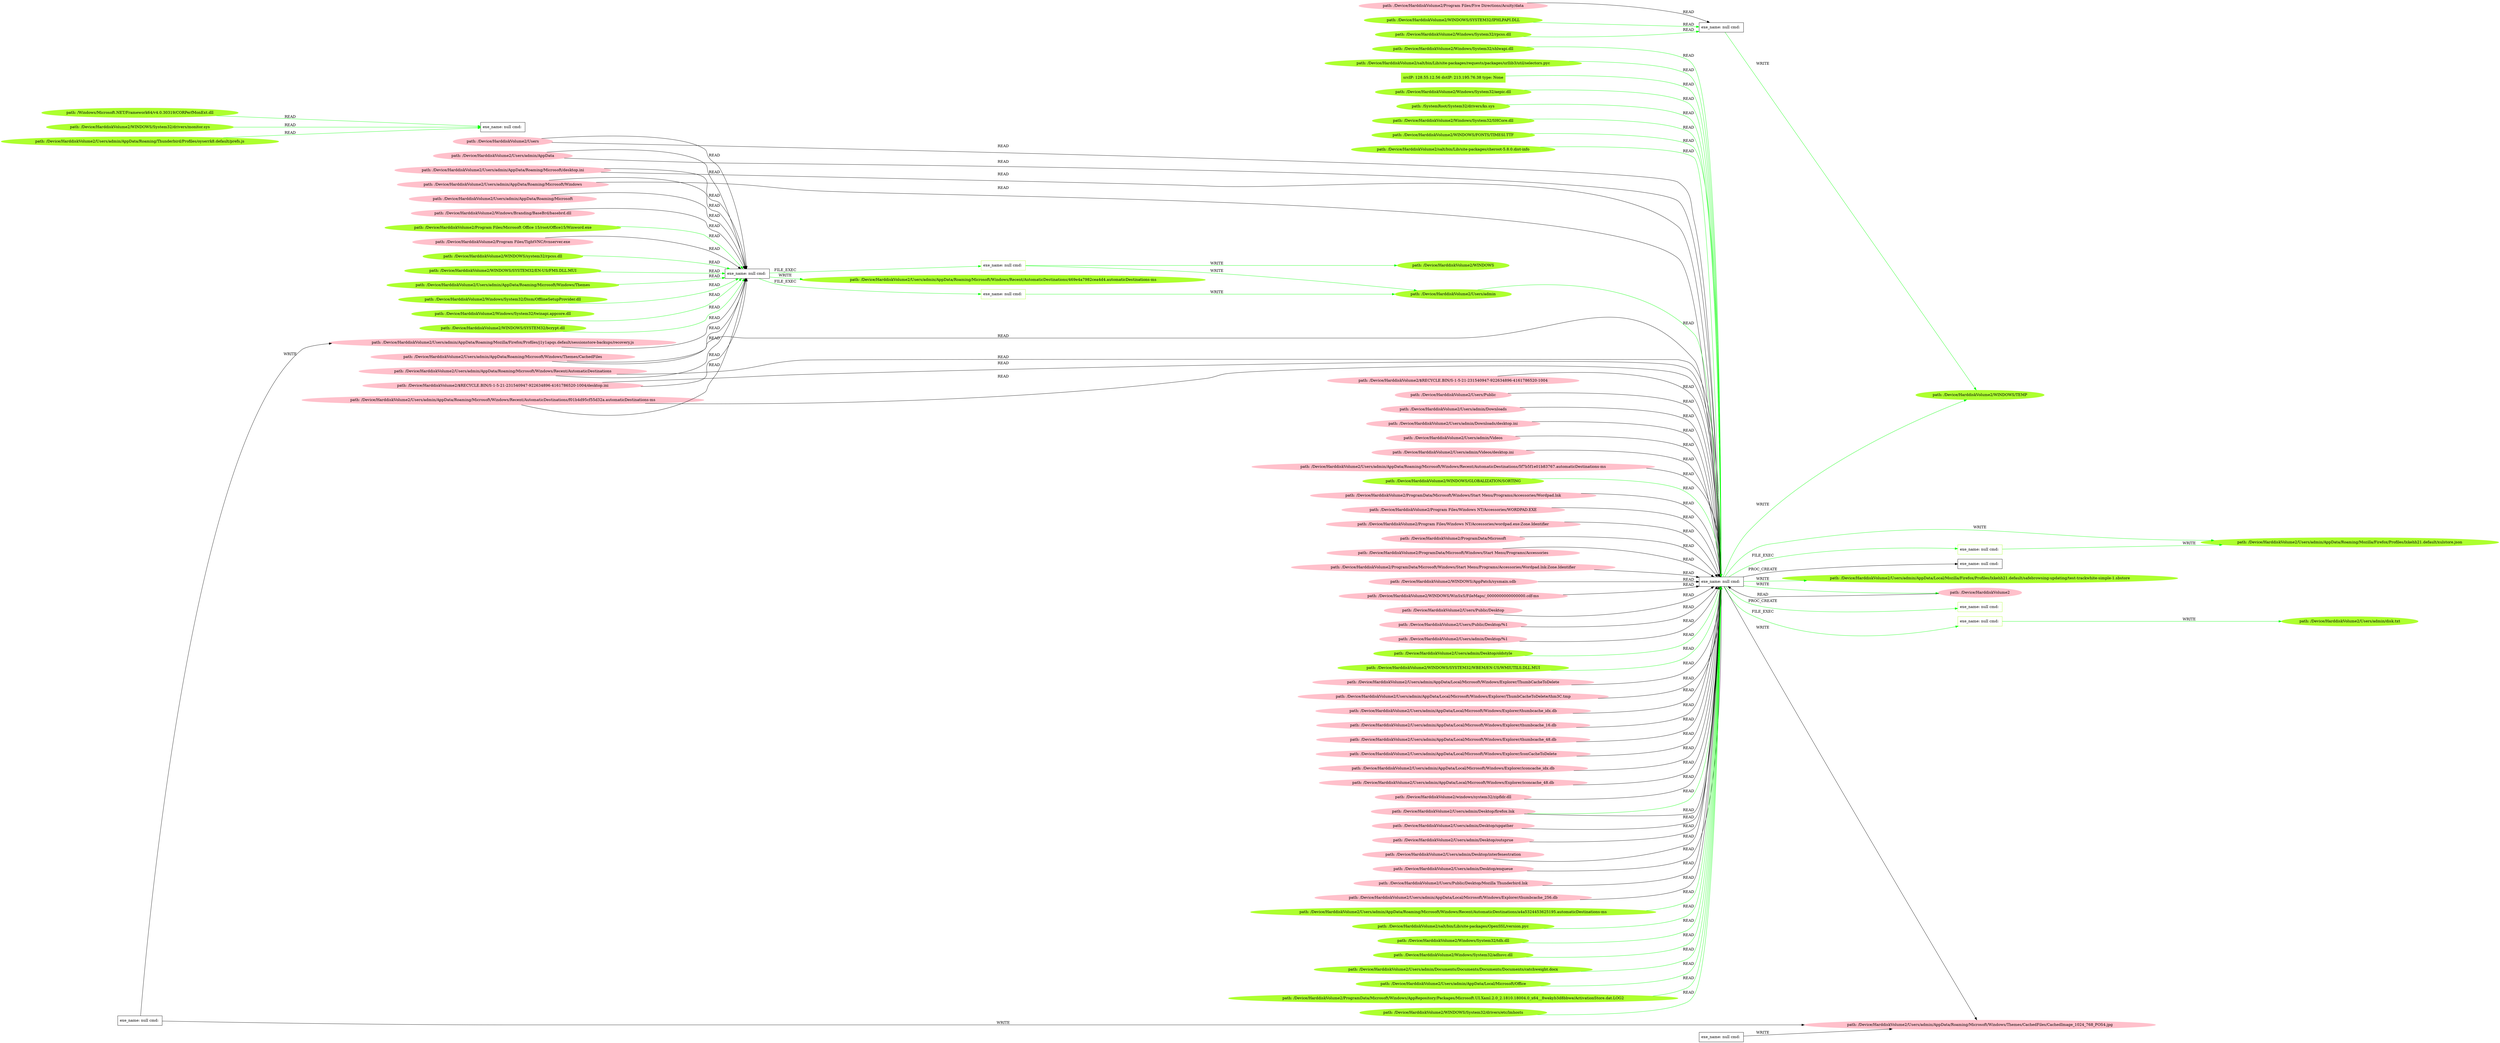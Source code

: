 digraph {
	rankdir=LR
	73 [label="exe_name: null cmd: " color=black shape=box style=solid]
	137 [label="exe_name: null cmd: " color=greenyellow shape=box style=solid]
	73 -> 137 [label=FILE_EXEC color=green]
	73 [label="exe_name: null cmd: " color=black shape=box style=solid]
	141 [label="exe_name: null cmd: " color=greenyellow shape=box style=solid]
	73 -> 141 [label=FILE_EXEC color=green]
	0 [label="exe_name: null cmd: " color=black shape=box style=solid]
	150 [label="exe_name: null cmd: " color=greenyellow shape=box style=solid]
	0 -> 150 [label=FILE_EXEC color=green]
	0 [label="exe_name: null cmd: " color=black shape=box style=solid]
	167 [label="exe_name: null cmd: " color=greenyellow shape=box style=solid]
	0 -> 167 [label=FILE_EXEC color=green]
	71 [label="exe_name: null cmd: " color=black shape=box style=solid]
	91 [label="path: /Device/HarddiskVolume2/Users/admin/AppData/Roaming/Mozilla/Firefox/Profiles/j1y1apqs.default/sessionstore-backups/recovery.js" color=pink shape=oval style=filled]
	71 -> 91 [label=WRITE color=black]
	65 [label="path: /Device/HarddiskVolume2/Program Files/Five Directions/Acuity/data" color=pink shape=oval style=filled]
	6 [label="exe_name: null cmd: " color=black shape=box style=solid]
	65 -> 6 [label=READ color=black]
	113 [label="path: /Device/HarddiskVolume2/Users" color=pink shape=oval style=filled]
	73 [label="exe_name: null cmd: " color=black shape=box style=solid]
	113 -> 73 [label=READ color=black]
	89 [label="path: /Device/HarddiskVolume2/Users/admin/AppData" color=pink shape=oval style=filled]
	73 [label="exe_name: null cmd: " color=black shape=box style=solid]
	89 -> 73 [label=READ color=black]
	97 [label="path: /Device/HarddiskVolume2/Users/admin/AppData/Roaming/Microsoft/desktop.ini" color=pink shape=oval style=filled]
	73 [label="exe_name: null cmd: " color=black shape=box style=solid]
	97 -> 73 [label=READ color=black]
	101 [label="path: /Device/HarddiskVolume2/Users/admin/AppData/Roaming/Microsoft" color=pink shape=oval style=filled]
	73 [label="exe_name: null cmd: " color=black shape=box style=solid]
	101 -> 73 [label=READ color=black]
	127 [label="path: /Device/HarddiskVolume2/Users/admin/AppData/Roaming/Microsoft/Windows" color=pink shape=oval style=filled]
	73 [label="exe_name: null cmd: " color=black shape=box style=solid]
	127 -> 73 [label=READ color=black]
	129 [label="path: /Device/HarddiskVolume2/Users/admin/AppData/Roaming/Microsoft/Windows/Themes/CachedFiles" color=pink shape=oval style=filled]
	73 [label="exe_name: null cmd: " color=black shape=box style=solid]
	129 -> 73 [label=READ color=black]
	103 [label="path: /Device/HarddiskVolume2/$RECYCLE.BIN/S-1-5-21-231540947-922634896-4161786520-1004/desktop.ini" color=pink shape=oval style=filled]
	73 [label="exe_name: null cmd: " color=black shape=box style=solid]
	103 -> 73 [label=READ color=black]
	8 [label="path: /Device/HarddiskVolume2/Windows/Branding/BaseBrd/basebrd.dll" color=pink shape=oval style=filled]
	73 [label="exe_name: null cmd: " color=black shape=box style=solid]
	8 -> 73 [label=READ color=black]
	138 [label="path: /Device/HarddiskVolume2/Users/admin" color=greenyellow shape=oval style=filled]
	0 [label="exe_name: null cmd: " color=black shape=box style=solid]
	138 -> 0 [label=READ color=green]
	91 [label="path: /Device/HarddiskVolume2/Users/admin/AppData/Roaming/Mozilla/Firefox/Profiles/j1y1apqs.default/sessionstore-backups/recovery.js" color=pink shape=oval style=filled]
	73 [label="exe_name: null cmd: " color=black shape=box style=solid]
	91 -> 73 [label=READ color=black]
	105 [label="path: /Device/HarddiskVolume2/Users/admin/AppData/Roaming/Microsoft/Windows/Recent/AutomaticDestinations/f01b4d95cf55d32a.automaticDestinations-ms" color=pink shape=oval style=filled]
	73 [label="exe_name: null cmd: " color=black shape=box style=solid]
	105 -> 73 [label=READ color=black]
	107 [label="path: /Device/HarddiskVolume2/Users/admin/AppData/Roaming/Microsoft/Windows/Recent/AutomaticDestinations" color=pink shape=oval style=filled]
	73 [label="exe_name: null cmd: " color=black shape=box style=solid]
	107 -> 73 [label=READ color=black]
	109 [label="path: /Device/HarddiskVolume2/Program Files/TightVNC/tvnserver.exe" color=pink shape=oval style=filled]
	73 [label="exe_name: null cmd: " color=black shape=box style=solid]
	109 -> 73 [label=READ color=black]
	71 [label="exe_name: null cmd: " color=black shape=box style=solid]
	119 [label="path: /Device/HarddiskVolume2/Users/admin/AppData/Roaming/Microsoft/Windows/Themes/CachedFiles/CachedImage_1024_768_POS4.jpg" color=pink shape=oval style=filled]
	71 -> 119 [label=WRITE color=black]
	84 [label="path: /Device/HarddiskVolume2" color=pink shape=oval style=filled]
	0 [label="exe_name: null cmd: " color=black shape=box style=solid]
	84 -> 0 [label=READ color=black]
	113 [label="path: /Device/HarddiskVolume2/Users" color=pink shape=oval style=filled]
	0 [label="exe_name: null cmd: " color=black shape=box style=solid]
	113 -> 0 [label=READ color=black]
	89 [label="path: /Device/HarddiskVolume2/Users/admin/AppData" color=pink shape=oval style=filled]
	0 [label="exe_name: null cmd: " color=black shape=box style=solid]
	89 -> 0 [label=READ color=black]
	97 [label="path: /Device/HarddiskVolume2/Users/admin/AppData/Roaming/Microsoft/desktop.ini" color=pink shape=oval style=filled]
	0 [label="exe_name: null cmd: " color=black shape=box style=solid]
	97 -> 0 [label=READ color=black]
	127 [label="path: /Device/HarddiskVolume2/Users/admin/AppData/Roaming/Microsoft/Windows" color=pink shape=oval style=filled]
	0 [label="exe_name: null cmd: " color=black shape=box style=solid]
	127 -> 0 [label=READ color=black]
	95 [label="path: /Device/HarddiskVolume2/$RECYCLE.BIN/S-1-5-21-231540947-922634896-4161786520-1004" color=pink shape=oval style=filled]
	0 [label="exe_name: null cmd: " color=black shape=box style=solid]
	95 -> 0 [label=READ color=black]
	129 [label="path: /Device/HarddiskVolume2/Users/admin/AppData/Roaming/Microsoft/Windows/Themes/CachedFiles" color=pink shape=oval style=filled]
	0 [label="exe_name: null cmd: " color=black shape=box style=solid]
	129 -> 0 [label=READ color=black]
	103 [label="path: /Device/HarddiskVolume2/$RECYCLE.BIN/S-1-5-21-231540947-922634896-4161786520-1004/desktop.ini" color=pink shape=oval style=filled]
	0 [label="exe_name: null cmd: " color=black shape=box style=solid]
	103 -> 0 [label=READ color=black]
	60 [label="path: /Device/HarddiskVolume2/Users/Public" color=pink shape=oval style=filled]
	0 [label="exe_name: null cmd: " color=black shape=box style=solid]
	60 -> 0 [label=READ color=black]
	105 [label="path: /Device/HarddiskVolume2/Users/admin/AppData/Roaming/Microsoft/Windows/Recent/AutomaticDestinations/f01b4d95cf55d32a.automaticDestinations-ms" color=pink shape=oval style=filled]
	0 [label="exe_name: null cmd: " color=black shape=box style=solid]
	105 -> 0 [label=READ color=black]
	107 [label="path: /Device/HarddiskVolume2/Users/admin/AppData/Roaming/Microsoft/Windows/Recent/AutomaticDestinations" color=pink shape=oval style=filled]
	0 [label="exe_name: null cmd: " color=black shape=box style=solid]
	107 -> 0 [label=READ color=black]
	4 [label="path: /Device/HarddiskVolume2/Users/admin/Downloads" color=pink shape=oval style=filled]
	0 [label="exe_name: null cmd: " color=black shape=box style=solid]
	4 -> 0 [label=READ color=black]
	34 [label="path: /Device/HarddiskVolume2/Users/admin/Downloads/desktop.ini" color=pink shape=oval style=filled]
	0 [label="exe_name: null cmd: " color=black shape=box style=solid]
	34 -> 0 [label=READ color=black]
	82 [label="path: /Device/HarddiskVolume2/Users/admin/Videos" color=pink shape=oval style=filled]
	0 [label="exe_name: null cmd: " color=black shape=box style=solid]
	82 -> 0 [label=READ color=black]
	48 [label="path: /Device/HarddiskVolume2/Users/admin/Videos/desktop.ini" color=pink shape=oval style=filled]
	0 [label="exe_name: null cmd: " color=black shape=box style=solid]
	48 -> 0 [label=READ color=black]
	112 [label="path: /Device/HarddiskVolume2/Users/admin/AppData/Roaming/Microsoft/Windows/Recent/AutomaticDestinations/5f7b5f1e01b83767.automaticDestinations-ms" color=pink shape=oval style=filled]
	0 [label="exe_name: null cmd: " color=black shape=box style=solid]
	112 -> 0 [label=READ color=black]
	0 [label="exe_name: null cmd: " color=black shape=box style=solid]
	119 [label="path: /Device/HarddiskVolume2/Users/admin/AppData/Roaming/Microsoft/Windows/Themes/CachedFiles/CachedImage_1024_768_POS4.jpg" color=pink shape=oval style=filled]
	0 -> 119 [label=WRITE color=black]
	7 [label="exe_name: null cmd: " color=black shape=box style=solid]
	119 [label="path: /Device/HarddiskVolume2/Users/admin/AppData/Roaming/Microsoft/Windows/Themes/CachedFiles/CachedImage_1024_768_POS4.jpg" color=pink shape=oval style=filled]
	7 -> 119 [label=WRITE color=black]
	176 [label="path: /Device/HarddiskVolume2/WINDOWS/SYSTEM32/IPHLPAPI.DLL" color=greenyellow shape=oval style=filled]
	6 [label="exe_name: null cmd: " color=black shape=box style=solid]
	176 -> 6 [label=READ color=green]
	145 [label="path: /Device/HarddiskVolume2/WINDOWS/GLOBALIZATION/SORTING" color=greenyellow shape=oval style=filled]
	0 [label="exe_name: null cmd: " color=black shape=box style=solid]
	145 -> 0 [label=READ color=green]
	143 [label="path: /Device/HarddiskVolume2/WINDOWS/system32/rpcss.dll" color=greenyellow shape=oval style=filled]
	73 [label="exe_name: null cmd: " color=black shape=box style=solid]
	143 -> 73 [label=READ color=green]
	180 [label="path: /Windows/Microsoft.NET/Framework64/v4.0.30319/CORPerfMonExt.dll" color=greenyellow shape=oval style=filled]
	66 [label="exe_name: null cmd: " color=black shape=box style=solid]
	180 -> 66 [label=READ color=green]
	178 [label="path: /Device/HarddiskVolume2/WINDOWS/System32/drivers/monitor.sys" color=greenyellow shape=oval style=filled]
	66 [label="exe_name: null cmd: " color=black shape=box style=solid]
	178 -> 66 [label=READ color=green]
	52 [label="path: /Device/HarddiskVolume2/ProgramData/Microsoft/Windows/Start Menu/Programs/Accessories/Wordpad.lnk" color=pink shape=oval style=filled]
	0 [label="exe_name: null cmd: " color=black shape=box style=solid]
	52 -> 0 [label=READ color=black]
	62 [label="path: /Device/HarddiskVolume2/Program Files/Windows NT/Accessories/WORDPAD.EXE" color=pink shape=oval style=filled]
	0 [label="exe_name: null cmd: " color=black shape=box style=solid]
	62 -> 0 [label=READ color=black]
	75 [label="path: /Device/HarddiskVolume2/Program Files/Windows NT/Accessories/wordpad.exe:Zone.Identifier" color=pink shape=oval style=filled]
	0 [label="exe_name: null cmd: " color=black shape=box style=solid]
	75 -> 0 [label=READ color=black]
	21 [label="path: /Device/HarddiskVolume2/ProgramData/Microsoft" color=pink shape=oval style=filled]
	0 [label="exe_name: null cmd: " color=black shape=box style=solid]
	21 -> 0 [label=READ color=black]
	81 [label="path: /Device/HarddiskVolume2/ProgramData/Microsoft/Windows/Start Menu/Programs/Accessories" color=pink shape=oval style=filled]
	0 [label="exe_name: null cmd: " color=black shape=box style=solid]
	81 -> 0 [label=READ color=black]
	23 [label="path: /Device/HarddiskVolume2/ProgramData/Microsoft/Windows/Start Menu/Programs/Accessories/Wordpad.lnk:Zone.Identifier" color=pink shape=oval style=filled]
	0 [label="exe_name: null cmd: " color=black shape=box style=solid]
	23 -> 0 [label=READ color=black]
	56 [label="path: /Device/HarddiskVolume2/WINDOWS/AppPatch/sysmain.sdb" color=pink shape=oval style=filled]
	0 [label="exe_name: null cmd: " color=black shape=box style=solid]
	56 -> 0 [label=READ color=black]
	12 [label="path: /Device/HarddiskVolume2/WINDOWS/WinSxS/FileMaps/_0000000000000000.cdf-ms" color=pink shape=oval style=filled]
	0 [label="exe_name: null cmd: " color=black shape=box style=solid]
	12 -> 0 [label=READ color=black]
	53 [label="path: /Device/HarddiskVolume2/Users/Public/Desktop" color=pink shape=oval style=filled]
	0 [label="exe_name: null cmd: " color=black shape=box style=solid]
	53 -> 0 [label=READ color=black]
	19 [label="path: /Device/HarddiskVolume2/Users/Public/Desktop/%1" color=pink shape=oval style=filled]
	0 [label="exe_name: null cmd: " color=black shape=box style=solid]
	19 -> 0 [label=READ color=black]
	33 [label="path: /Device/HarddiskVolume2/Users/admin/Desktop/%1" color=pink shape=oval style=filled]
	0 [label="exe_name: null cmd: " color=black shape=box style=solid]
	33 -> 0 [label=READ color=black]
	132 [label="path: /Device/HarddiskVolume2/WINDOWS/SYSTEM32/EN-US/FMS.DLL.MUI" color=greenyellow shape=oval style=filled]
	73 [label="exe_name: null cmd: " color=black shape=box style=solid]
	132 -> 73 [label=READ color=green]
	160 [label="path: /Device/HarddiskVolume2/Users/admin/Desktop/oldstyle" color=greenyellow shape=oval style=filled]
	0 [label="exe_name: null cmd: " color=black shape=box style=solid]
	160 -> 0 [label=READ color=green]
	164 [label="path: /Device/HarddiskVolume2/WINDOWS/SYSTEM32/WBEM/EN-US/WMIUTILS.DLL.MUI" color=greenyellow shape=oval style=filled]
	0 [label="exe_name: null cmd: " color=black shape=box style=solid]
	164 -> 0 [label=READ color=green]
	133 [label="path: /Device/HarddiskVolume2/Users/admin/AppData/Roaming/Microsoft/Windows/Themes" color=greenyellow shape=oval style=filled]
	73 [label="exe_name: null cmd: " color=black shape=box style=solid]
	133 -> 73 [label=READ color=green]
	17 [label="path: /Device/HarddiskVolume2/Users/admin/AppData/Local/Microsoft/Windows/Explorer/ThumbCacheToDelete" color=pink shape=oval style=filled]
	0 [label="exe_name: null cmd: " color=black shape=box style=solid]
	17 -> 0 [label=READ color=black]
	43 [label="path: /Device/HarddiskVolume2/Users/admin/AppData/Local/Microsoft/Windows/Explorer/ThumbCacheToDelete/thm3C.tmp" color=pink shape=oval style=filled]
	0 [label="exe_name: null cmd: " color=black shape=box style=solid]
	43 -> 0 [label=READ color=black]
	14 [label="path: /Device/HarddiskVolume2/Users/admin/AppData/Local/Microsoft/Windows/Explorer/thumbcache_idx.db" color=pink shape=oval style=filled]
	0 [label="exe_name: null cmd: " color=black shape=box style=solid]
	14 -> 0 [label=READ color=black]
	57 [label="path: /Device/HarddiskVolume2/Users/admin/AppData/Local/Microsoft/Windows/Explorer/thumbcache_16.db" color=pink shape=oval style=filled]
	0 [label="exe_name: null cmd: " color=black shape=box style=solid]
	57 -> 0 [label=READ color=black]
	10 [label="path: /Device/HarddiskVolume2/Users/admin/AppData/Local/Microsoft/Windows/Explorer/thumbcache_48.db" color=pink shape=oval style=filled]
	0 [label="exe_name: null cmd: " color=black shape=box style=solid]
	10 -> 0 [label=READ color=black]
	49 [label="path: /Device/HarddiskVolume2/Users/admin/AppData/Local/Microsoft/Windows/Explorer/IconCacheToDelete" color=pink shape=oval style=filled]
	0 [label="exe_name: null cmd: " color=black shape=box style=solid]
	49 -> 0 [label=READ color=black]
	77 [label="path: /Device/HarddiskVolume2/Users/admin/AppData/Local/Microsoft/Windows/Explorer/iconcache_idx.db" color=pink shape=oval style=filled]
	0 [label="exe_name: null cmd: " color=black shape=box style=solid]
	77 -> 0 [label=READ color=black]
	64 [label="path: /Device/HarddiskVolume2/Users/admin/AppData/Local/Microsoft/Windows/Explorer/iconcache_48.db" color=pink shape=oval style=filled]
	0 [label="exe_name: null cmd: " color=black shape=box style=solid]
	64 -> 0 [label=READ color=black]
	36 [label="path: /Device/HarddiskVolume2/windows/system32/zipfldr.dll" color=pink shape=oval style=filled]
	0 [label="exe_name: null cmd: " color=black shape=box style=solid]
	36 -> 0 [label=READ color=black]
	72 [label="path: /Device/HarddiskVolume2/Users/admin/Desktop/firefox.lnk" color=pink shape=oval style=filled]
	0 [label="exe_name: null cmd: " color=black shape=box style=solid]
	72 -> 0 [label=READ color=black]
	79 [label="path: /Device/HarddiskVolume2/Users/admin/Desktop/upgather" color=pink shape=oval style=filled]
	0 [label="exe_name: null cmd: " color=black shape=box style=solid]
	79 -> 0 [label=READ color=black]
	31 [label="path: /Device/HarddiskVolume2/Users/admin/Desktop/outsprue" color=pink shape=oval style=filled]
	0 [label="exe_name: null cmd: " color=black shape=box style=solid]
	31 -> 0 [label=READ color=black]
	46 [label="path: /Device/HarddiskVolume2/Users/admin/Desktop/interfenestration" color=pink shape=oval style=filled]
	0 [label="exe_name: null cmd: " color=black shape=box style=solid]
	46 -> 0 [label=READ color=black]
	27 [label="path: /Device/HarddiskVolume2/Users/admin/Desktop/enqueue" color=pink shape=oval style=filled]
	0 [label="exe_name: null cmd: " color=black shape=box style=solid]
	27 -> 0 [label=READ color=black]
	22 [label="path: /Device/HarddiskVolume2/Users/Public/Desktop/Mozilla Thunderbird.lnk" color=pink shape=oval style=filled]
	0 [label="exe_name: null cmd: " color=black shape=box style=solid]
	22 -> 0 [label=READ color=black]
	72 [label="path: /Device/HarddiskVolume2/Users/admin/Desktop/firefox.lnk" color=pink shape=oval style=filled]
	0 [label="exe_name: null cmd: " color=black shape=box style=solid]
	72 -> 0 [label=READ color=green]
	55 [label="path: /Device/HarddiskVolume2/Users/admin/AppData/Local/Microsoft/Windows/Explorer/thumbcache_256.db" color=pink shape=oval style=filled]
	0 [label="exe_name: null cmd: " color=black shape=box style=solid]
	55 -> 0 [label=READ color=black]
	169 [label="path: /Device/HarddiskVolume2/Users/admin/AppData/Roaming/Microsoft/Windows/Recent/AutomaticDestinations/a4a5324453625195.automaticDestinations-ms" color=greenyellow shape=oval style=filled]
	0 [label="exe_name: null cmd: " color=black shape=box style=solid]
	169 -> 0 [label=READ color=green]
	0 [label="exe_name: null cmd: " color=black shape=box style=solid]
	1 [label="exe_name: null cmd: " color=black shape=box style=solid]
	0 -> 1 [label=PROC_CREATE color=black]
	149 [label="path: /Device/HarddiskVolume2/salt/bin/Lib/site-packages/OpenSSL/version.pyc" color=greenyellow shape=oval style=filled]
	0 [label="exe_name: null cmd: " color=black shape=box style=solid]
	149 -> 0 [label=READ color=green]
	172 [label="path: /Device/HarddiskVolume2/Windows/System32/tdh.dll" color=greenyellow shape=oval style=filled]
	0 [label="exe_name: null cmd: " color=black shape=box style=solid]
	172 -> 0 [label=READ color=green]
	165 [label="path: /Device/HarddiskVolume2/Windows/System32/adhsvc.dll" color=greenyellow shape=oval style=filled]
	0 [label="exe_name: null cmd: " color=black shape=box style=solid]
	165 -> 0 [label=READ color=green]
	6 [label="exe_name: null cmd: " color=black shape=box style=solid]
	159 [label="path: /Device/HarddiskVolume2/WINDOWS/TEMP" color=greenyellow shape=oval style=filled]
	6 -> 159 [label=WRITE color=green]
	154 [label="path: /Device/HarddiskVolume2/Users/admin/Documents/Documents/Documents/Documents/catchweight.docx" color=greenyellow shape=oval style=filled]
	0 [label="exe_name: null cmd: " color=black shape=box style=solid]
	154 -> 0 [label=READ color=green]
	179 [label="path: /Device/HarddiskVolume2/Users/admin/AppData/Roaming/Thunderbird/Profiles/oyserrk8.default/prefs.js" color=greenyellow shape=oval style=filled]
	66 [label="exe_name: null cmd: " color=black shape=box style=solid]
	179 -> 66 [label=READ color=green]
	173 [label="path: /Device/HarddiskVolume2/Users/admin/AppData/Local/Microsoft/Office" color=greenyellow shape=oval style=filled]
	0 [label="exe_name: null cmd: " color=black shape=box style=solid]
	173 -> 0 [label=READ color=green]
	135 [label="path: /Device/HarddiskVolume2/Windows/System32/Dism/OfflineSetupProvider.dll" color=greenyellow shape=oval style=filled]
	73 [label="exe_name: null cmd: " color=black shape=box style=solid]
	135 -> 73 [label=READ color=green]
	152 [label="path: /Device/HarddiskVolume2/ProgramData/Microsoft/Windows/AppRepository/Packages/Microsoft.UI.Xaml.2.0_2.1810.18004.0_x64__8wekyb3d8bbwe/ActivationStore.dat.LOG2" color=greenyellow shape=oval style=filled]
	0 [label="exe_name: null cmd: " color=black shape=box style=solid]
	152 -> 0 [label=READ color=green]
	0 [label="exe_name: null cmd: " color=black shape=box style=solid]
	84 [label="path: /Device/HarddiskVolume2" color=pink shape=oval style=filled]
	0 -> 84 [label=WRITE color=green]
	0 [label="exe_name: null cmd: " color=black shape=box style=solid]
	159 [label="path: /Device/HarddiskVolume2/WINDOWS/TEMP" color=greenyellow shape=oval style=filled]
	0 -> 159 [label=WRITE color=green]
	140 [label="path: /Device/HarddiskVolume2/Windows/System32/twinapi.appcore.dll" color=greenyellow shape=oval style=filled]
	73 [label="exe_name: null cmd: " color=black shape=box style=solid]
	140 -> 73 [label=READ color=green]
	156 [label="path: /Device/HarddiskVolume2/WINDOWS/System32/drivers/etc/lmhosts" color=greenyellow shape=oval style=filled]
	0 [label="exe_name: null cmd: " color=black shape=box style=solid]
	156 -> 0 [label=READ color=green]
	162 [label="path: /Device/HarddiskVolume2/Windows/System32/shlwapi.dll" color=greenyellow shape=oval style=filled]
	0 [label="exe_name: null cmd: " color=black shape=box style=solid]
	162 -> 0 [label=READ color=green]
	147 [label="path: /Device/HarddiskVolume2/salt/bin/Lib/site-packages/requests/packages/urllib3/util/selectors.pyc" color=greenyellow shape=oval style=filled]
	0 [label="exe_name: null cmd: " color=black shape=box style=solid]
	147 -> 0 [label=READ color=green]
	0 [label="exe_name: null cmd: " color=black shape=box style=solid]
	151 [label="path: /Device/HarddiskVolume2/Users/admin/AppData/Roaming/Mozilla/Firefox/Profiles/lxkehh21.default/xulstore.json" color=greenyellow shape=oval style=filled]
	0 -> 151 [label=WRITE color=green]
	163 [label="srcIP: 128.55.12.56 dstIP: 213.195.76.38 type: None" color=greenyellow shape=box style=filled]
	0 [label="exe_name: null cmd: " color=black shape=box style=solid]
	163 -> 0 [label=READ color=green]
	171 [label="path: /Device/HarddiskVolume2/Windows/System32/aepic.dll" color=greenyellow shape=oval style=filled]
	0 [label="exe_name: null cmd: " color=black shape=box style=solid]
	171 -> 0 [label=READ color=green]
	134 [label="path: /Device/HarddiskVolume2/WINDOWS/SYSTEM32/bcrypt.dll" color=greenyellow shape=oval style=filled]
	73 [label="exe_name: null cmd: " color=black shape=box style=solid]
	134 -> 73 [label=READ color=green]
	137 [label="exe_name: null cmd: " color=greenyellow shape=box style=solid]
	138 [label="path: /Device/HarddiskVolume2/Users/admin" color=greenyellow shape=oval style=filled]
	137 -> 138 [label=WRITE color=green]
	137 [label="exe_name: null cmd: " color=greenyellow shape=box style=solid]
	139 [label="path: /Device/HarddiskVolume2/WINDOWS" color=greenyellow shape=oval style=filled]
	137 -> 139 [label=WRITE color=green]
	167 [label="exe_name: null cmd: " color=greenyellow shape=box style=solid]
	168 [label="path: /Device/HarddiskVolume2/Users/admin/disk.txt" color=greenyellow shape=oval style=filled]
	167 -> 168 [label=WRITE color=green]
	150 [label="exe_name: null cmd: " color=greenyellow shape=box style=solid]
	151 [label="path: /Device/HarddiskVolume2/Users/admin/AppData/Roaming/Mozilla/Firefox/Profiles/lxkehh21.default/xulstore.json" color=greenyellow shape=oval style=filled]
	150 -> 151 [label=WRITE color=green]
	141 [label="exe_name: null cmd: " color=greenyellow shape=box style=solid]
	138 [label="path: /Device/HarddiskVolume2/Users/admin" color=greenyellow shape=oval style=filled]
	141 -> 138 [label=WRITE color=green]
	170 [label="path: /SystemRoot/System32/drivers/ks.sys" color=greenyellow shape=oval style=filled]
	0 [label="exe_name: null cmd: " color=black shape=box style=solid]
	170 -> 0 [label=READ color=green]
	146 [label="path: /Device/HarddiskVolume2/Windows/System32/SHCore.dll" color=greenyellow shape=oval style=filled]
	0 [label="exe_name: null cmd: " color=black shape=box style=solid]
	146 -> 0 [label=READ color=green]
	144 [label="path: /Device/HarddiskVolume2/Program Files/Microsoft Office 15/root/Office15/Winword.exe" color=greenyellow shape=oval style=filled]
	73 [label="exe_name: null cmd: " color=black shape=box style=solid]
	144 -> 73 [label=READ color=green]
	177 [label="path: /Device/HarddiskVolume2/Windows/System32/rpcss.dll" color=greenyellow shape=oval style=filled]
	6 [label="exe_name: null cmd: " color=black shape=box style=solid]
	177 -> 6 [label=READ color=green]
	73 [label="exe_name: null cmd: " color=black shape=box style=solid]
	136 [label="path: /Device/HarddiskVolume2/Users/admin/AppData/Roaming/Microsoft/Windows/Recent/AutomaticDestinations/469e4a7982cea4d4.automaticDestinations-ms" color=greenyellow shape=oval style=filled]
	73 -> 136 [label=WRITE color=green]
	158 [label="path: /Device/HarddiskVolume2/WINDOWS/FONTS/TIMESI.TTF" color=greenyellow shape=oval style=filled]
	0 [label="exe_name: null cmd: " color=black shape=box style=solid]
	158 -> 0 [label=READ color=green]
	0 [label="exe_name: null cmd: " color=black shape=box style=solid]
	166 [label="path: /Device/HarddiskVolume2/Users/admin/AppData/Local/Mozilla/Firefox/Profiles/lxkehh21.default/safebrowsing-updating/test-trackwhite-simple-1.sbstore" color=greenyellow shape=oval style=filled]
	0 -> 166 [label=WRITE color=green]
	0 [label="exe_name: null cmd: " color=black shape=box style=solid]
	174 [label="exe_name: null cmd: " color=greenyellow shape=box style=solid]
	0 -> 174 [label=PROC_CREATE color=green]
	148 [label="path: /Device/HarddiskVolume2/salt/bin/Lib/site-packages/cheroot-5.8.0.dist-info" color=greenyellow shape=oval style=filled]
	0 [label="exe_name: null cmd: " color=black shape=box style=solid]
	148 -> 0 [label=READ color=green]
}
